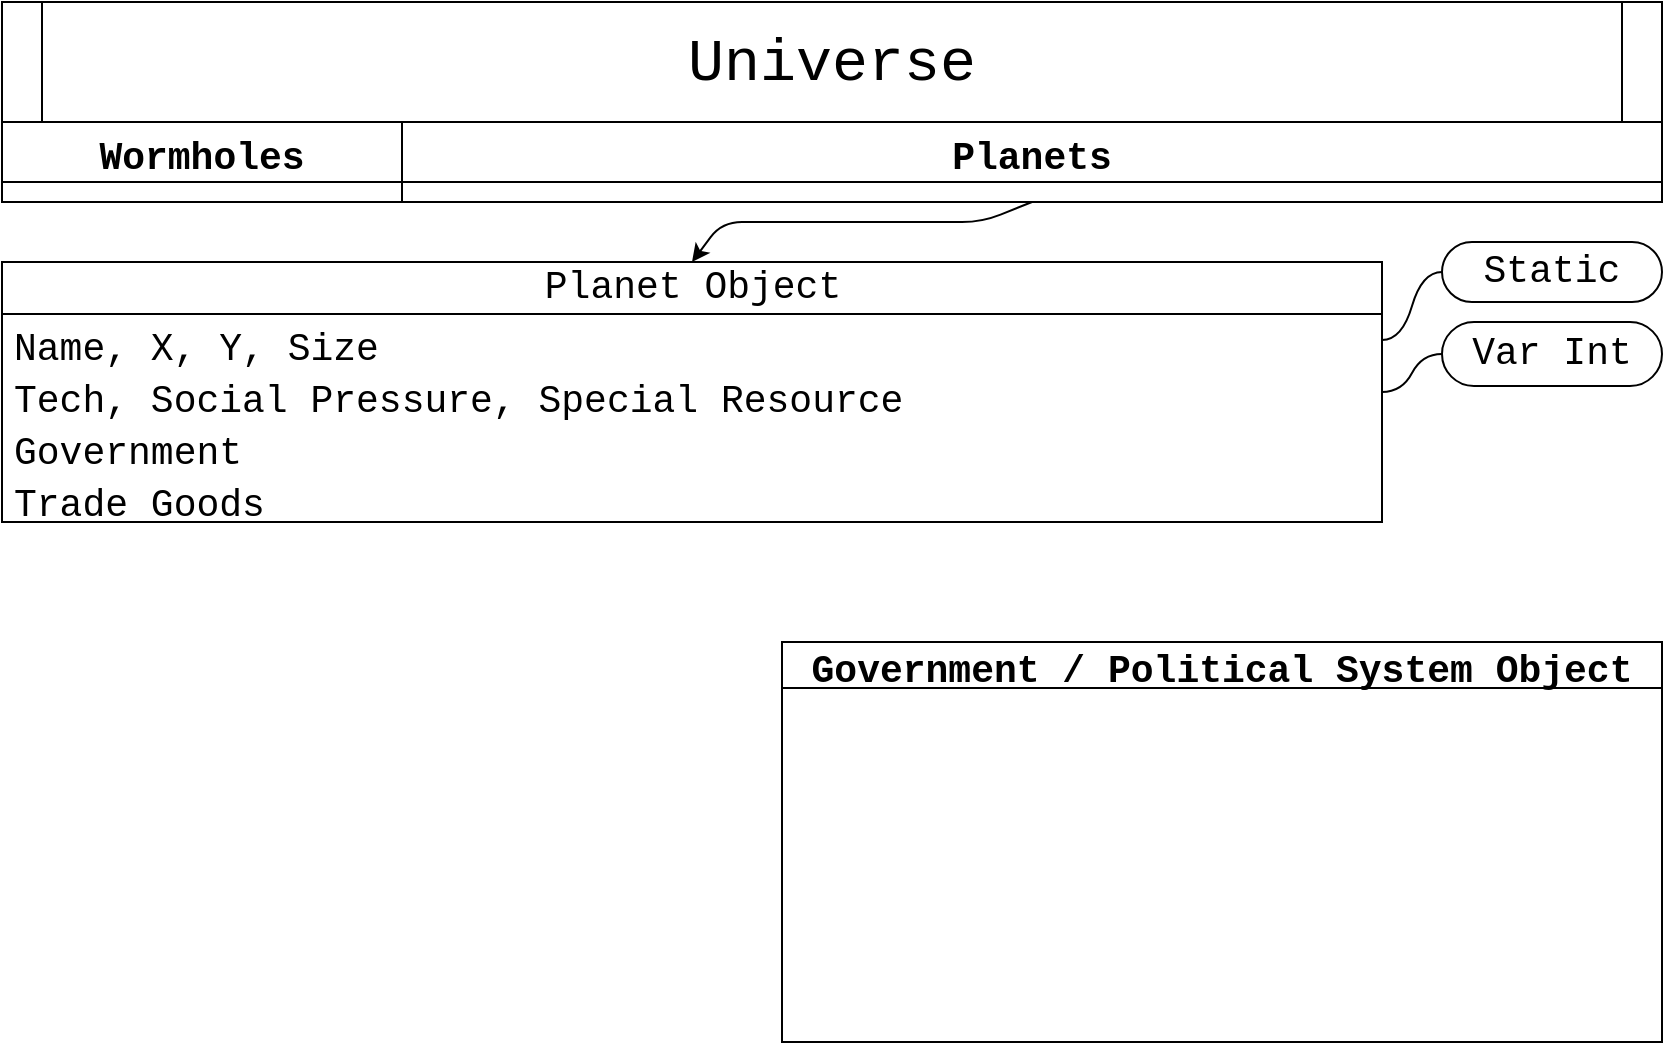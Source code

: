 <mxfile>
    <diagram id="MHgG_1ywKcmWRNOXNOMy" name="Game Logic Heirarchy">
        <mxGraphModel dx="974" dy="641" grid="1" gridSize="10" guides="1" tooltips="1" connect="1" arrows="1" fold="1" page="1" pageScale="1" pageWidth="850" pageHeight="1100" math="0" shadow="0">
            <root>
                <mxCell id="0"/>
                <mxCell id="1" parent="0"/>
                <mxCell id="2" value="Universe" style="shape=process;whiteSpace=wrap;html=1;backgroundOutline=1;size=0.024;fontSize=30;fontFamily=Courier New;" vertex="1" parent="1">
                    <mxGeometry x="10" y="10" width="830" height="60" as="geometry"/>
                </mxCell>
                <mxCell id="3" value="Wormholes" style="swimlane;fontFamily=Courier New;fontSize=19;startSize=30;" vertex="1" parent="1">
                    <mxGeometry x="10" y="70" width="200" height="40" as="geometry"/>
                </mxCell>
                <mxCell id="17" style="edgeStyle=none;html=1;exitX=0.5;exitY=1;exitDx=0;exitDy=0;fontFamily=Courier New;fontSize=19;entryX=0.5;entryY=0;entryDx=0;entryDy=0;" edge="1" parent="1" source="8" target="9">
                    <mxGeometry relative="1" as="geometry">
                        <mxPoint x="520" y="130" as="targetPoint"/>
                        <Array as="points">
                            <mxPoint x="500" y="120"/>
                            <mxPoint x="370" y="120"/>
                        </Array>
                    </mxGeometry>
                </mxCell>
                <mxCell id="8" value="Planets" style="swimlane;fontFamily=Courier New;fontSize=19;startSize=30;" vertex="1" parent="1">
                    <mxGeometry x="210" y="70" width="630" height="40" as="geometry"/>
                </mxCell>
                <mxCell id="9" value="Planet Object" style="swimlane;fontStyle=0;childLayout=stackLayout;horizontal=1;startSize=26;fillColor=none;horizontalStack=0;resizeParent=1;resizeParentMax=0;resizeLast=0;collapsible=1;marginBottom=0;html=1;fontFamily=Courier New;fontSize=19;" vertex="1" parent="1">
                    <mxGeometry x="10" y="140" width="690" height="130" as="geometry"/>
                </mxCell>
                <mxCell id="10" value="Name, X, Y, Size" style="text;strokeColor=none;fillColor=none;align=left;verticalAlign=top;spacingLeft=4;spacingRight=4;overflow=hidden;rotatable=0;points=[[0,0.5],[1,0.5]];portConstraint=eastwest;whiteSpace=wrap;html=1;fontFamily=Courier New;fontSize=19;" vertex="1" parent="9">
                    <mxGeometry y="26" width="690" height="26" as="geometry"/>
                </mxCell>
                <mxCell id="11" value="Tech, Social Pressure, Special Resource" style="text;strokeColor=none;fillColor=none;align=left;verticalAlign=top;spacingLeft=4;spacingRight=4;overflow=hidden;rotatable=0;points=[[0,0.5],[1,0.5]];portConstraint=eastwest;whiteSpace=wrap;html=1;fontFamily=Courier New;fontSize=19;" vertex="1" parent="9">
                    <mxGeometry y="52" width="690" height="26" as="geometry"/>
                </mxCell>
                <mxCell id="12" value="Government" style="text;strokeColor=none;fillColor=none;align=left;verticalAlign=top;spacingLeft=4;spacingRight=4;overflow=hidden;rotatable=0;points=[[0,0.5],[1,0.5]];portConstraint=eastwest;whiteSpace=wrap;html=1;fontFamily=Courier New;fontSize=19;" vertex="1" parent="9">
                    <mxGeometry y="78" width="690" height="26" as="geometry"/>
                </mxCell>
                <mxCell id="20" value="Trade Goods" style="text;strokeColor=none;fillColor=none;align=left;verticalAlign=top;spacingLeft=4;spacingRight=4;overflow=hidden;rotatable=0;points=[[0,0.5],[1,0.5]];portConstraint=eastwest;whiteSpace=wrap;html=1;fontFamily=Courier New;fontSize=19;" vertex="1" parent="9">
                    <mxGeometry y="104" width="690" height="26" as="geometry"/>
                </mxCell>
                <mxCell id="13" value="Static" style="whiteSpace=wrap;html=1;rounded=1;arcSize=50;align=center;verticalAlign=middle;strokeWidth=1;autosize=1;spacing=4;treeFolding=1;treeMoving=1;newEdgeStyle={&quot;edgeStyle&quot;:&quot;entityRelationEdgeStyle&quot;,&quot;startArrow&quot;:&quot;none&quot;,&quot;endArrow&quot;:&quot;none&quot;,&quot;segment&quot;:10,&quot;curved&quot;:1,&quot;sourcePerimeterSpacing&quot;:0,&quot;targetPerimeterSpacing&quot;:0};fontFamily=Courier New;fontSize=19;" vertex="1" parent="1">
                    <mxGeometry x="730" y="130" width="110" height="30" as="geometry"/>
                </mxCell>
                <mxCell id="14" value="" style="edgeStyle=entityRelationEdgeStyle;startArrow=none;endArrow=none;segment=10;curved=1;sourcePerimeterSpacing=0;targetPerimeterSpacing=0;fontFamily=Courier New;fontSize=19;exitX=1;exitY=0.5;exitDx=0;exitDy=0;" edge="1" target="13" parent="1" source="10">
                    <mxGeometry relative="1" as="geometry">
                        <mxPoint x="695" y="177" as="sourcePoint"/>
                    </mxGeometry>
                </mxCell>
                <mxCell id="16" value="" style="edgeStyle=entityRelationEdgeStyle;html=1;startArrow=none;endArrow=none;segment=10;curved=1;sourcePerimeterSpacing=0;targetPerimeterSpacing=0;fontFamily=Courier New;fontSize=19;entryX=1;entryY=0.5;entryDx=0;entryDy=0;" edge="1" parent="1" source="15" target="11">
                    <mxGeometry relative="1" as="geometry"/>
                </mxCell>
                <mxCell id="15" value="Var Int" style="whiteSpace=wrap;html=1;rounded=1;arcSize=50;align=center;verticalAlign=middle;strokeWidth=1;autosize=1;spacing=4;treeFolding=1;treeMoving=1;newEdgeStyle={&quot;edgeStyle&quot;:&quot;entityRelationEdgeStyle&quot;,&quot;startArrow&quot;:&quot;none&quot;,&quot;endArrow&quot;:&quot;none&quot;,&quot;segment&quot;:10,&quot;curved&quot;:1,&quot;sourcePerimeterSpacing&quot;:0,&quot;targetPerimeterSpacing&quot;:0};fontFamily=Courier New;fontSize=19;" vertex="1" parent="1">
                    <mxGeometry x="730" y="170" width="110" height="32" as="geometry"/>
                </mxCell>
                <mxCell id="18" value="Government / Political System Object" style="swimlane;fontFamily=Courier New;fontSize=19;" vertex="1" parent="1">
                    <mxGeometry x="400" y="330" width="440" height="200" as="geometry"/>
                </mxCell>
            </root>
        </mxGraphModel>
    </diagram>
</mxfile>